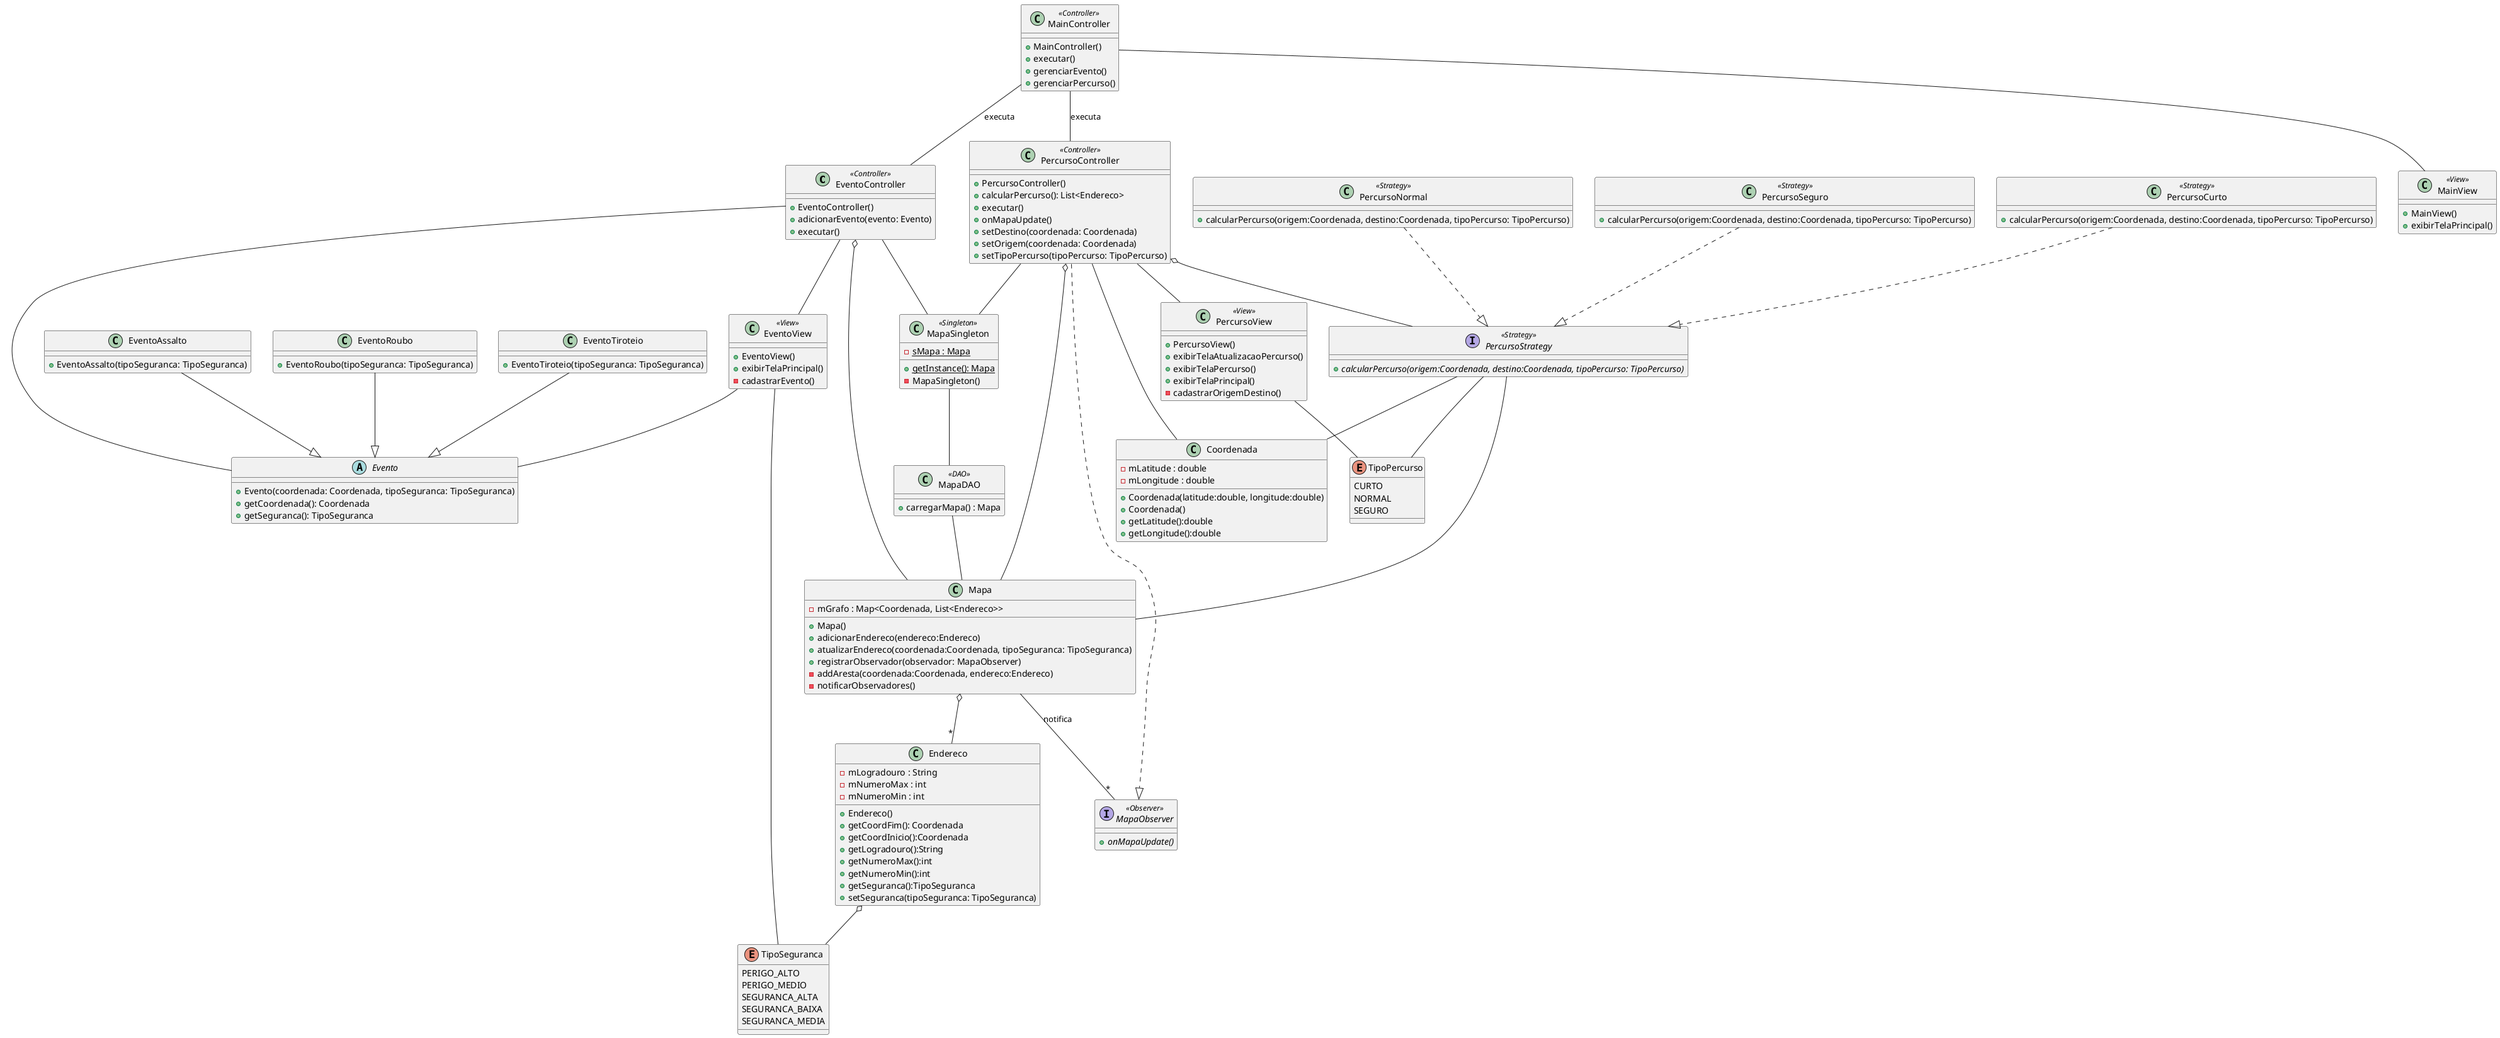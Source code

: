 @startuml
    class EventoController <<Controller>> {
        + EventoController()
        + adicionarEvento(evento: Evento)
        + executar()
    }


    class MainController <<Controller>> {
        + MainController()
        + executar()
        + gerenciarEvento()
        + gerenciarPercurso()
    }

    class PercursoController <<Controller>> {
        + PercursoController()
        + calcularPercurso(): List<Endereco>
        + executar()
        + onMapaUpdate()
        + setDestino(coordenada: Coordenada)
        + setOrigem(coordenada: Coordenada)
        + setTipoPercurso(tipoPercurso: TipoPercurso)
    }

        class MapaDAO <<DAO>>{
            + carregarMapa() : Mapa
        }


    class Coordenada {
        - mLatitude : double
        - mLongitude : double
        + Coordenada(latitude:double, longitude:double)
        + Coordenada()
        + getLatitude():double
        + getLongitude():double
    }

    class Endereco {
        - mLogradouro : String
        - mNumeroMax : int
        - mNumeroMin : int
        + Endereco()
        + getCoordFim(): Coordenada
        + getCoordInicio():Coordenada
        + getLogradouro():String
        + getNumeroMax():int
        + getNumeroMin():int
        + getSeguranca():TipoSeguranca
        + setSeguranca(tipoSeguranca: TipoSeguranca)
    }

    abstract class Evento {
        + Evento(coordenada: Coordenada, tipoSeguranca: TipoSeguranca)
        + getCoordenada(): Coordenada
        + getSeguranca(): TipoSeguranca
    }

    class EventoAssalto {
        + EventoAssalto(tipoSeguranca: TipoSeguranca)
    }

    class EventoRoubo {
        + EventoRoubo(tipoSeguranca: TipoSeguranca)
    }

    class EventoTiroteio {
        + EventoTiroteio(tipoSeguranca: TipoSeguranca)
    }

    class Mapa {
        - mGrafo : Map<Coordenada, List<Endereco>>
        + Mapa()
        + adicionarEndereco(endereco:Endereco)
        + atualizarEndereco(coordenada:Coordenada, tipoSeguranca: TipoSeguranca)
        + registrarObservador(observador: MapaObserver)
        - addAresta(coordenada:Coordenada, endereco:Endereco)
        - notificarObservadores()
    }

    enum TipoPercurso {
      CURTO
      NORMAL
      SEGURO
    }

    enum TipoSeguranca {
      PERIGO_ALTO
      PERIGO_MEDIO
      SEGURANCA_ALTA
      SEGURANCA_BAIXA
      SEGURANCA_MEDIA
    }

    interface MapaObserver <<Observer>>{
        {abstract} + onMapaUpdate()
    }

    class MapaSingleton <<Singleton>> {
        {static} - sMapa : Mapa
        {static} + getInstance(): Mapa
        - MapaSingleton()
    }

    class PercursoCurto <<Strategy>>{
        + calcularPercurso(origem:Coordenada, destino:Coordenada, tipoPercurso: TipoPercurso)
    }


    class PercursoNormal <<Strategy>> {
        + calcularPercurso(origem:Coordenada, destino:Coordenada, tipoPercurso: TipoPercurso)
    }



    class PercursoSeguro <<Strategy>> {
        + calcularPercurso(origem:Coordenada, destino:Coordenada, tipoPercurso: TipoPercurso)
    }


    interface PercursoStrategy <<Strategy>> {
        {abstract} + calcularPercurso(origem:Coordenada, destino:Coordenada, tipoPercurso: TipoPercurso)

    }

        class EventoView <<View>>{
            + EventoView()
            + exibirTelaPrincipal()
            - cadastrarEvento()
        }


        class MainView <<View>>{
            + MainView()
            + exibirTelaPrincipal()
        }


        class PercursoView <<View>>{
            + PercursoView()
            + exibirTelaAtualizacaoPercurso()
            + exibirTelaPercurso()
            + exibirTelaPrincipal()
            - cadastrarOrigemDestino()
        }

    MainController -- PercursoController : executa
    MainController -- EventoController : executa
    MainController -- MainView

    EventoController -- EventoView
    EventoController o-- Mapa
    EventoController -- MapaSingleton
    EventoController -- Evento

    MapaSingleton -- MapaDAO
    MapaDAO -- Mapa
    Mapa -- "*" MapaObserver : notifica

    EventoView -- Evento
    EventoTiroteio --|> Evento
    EventoRoubo --|> Evento
    EventoAssalto --|> Evento

    PercursoController -- PercursoView
    PercursoController -- MapaSingleton
    PercursoController o-- Mapa
    PercursoController ..|> MapaObserver
    PercursoController -- Coordenada
    PercursoController o-- PercursoStrategy

    PercursoStrategy -- Coordenada
    PercursoStrategy -- Mapa
    PercursoStrategy -- TipoPercurso

    PercursoView -- TipoPercurso

    PercursoNormal ..|> PercursoStrategy
    PercursoCurto ..|> PercursoStrategy
    PercursoSeguro ..|> PercursoStrategy

    Endereco o-- TipoSeguranca
    EventoView -- TipoSeguranca

    Mapa o-- "*" Endereco



@enduml
